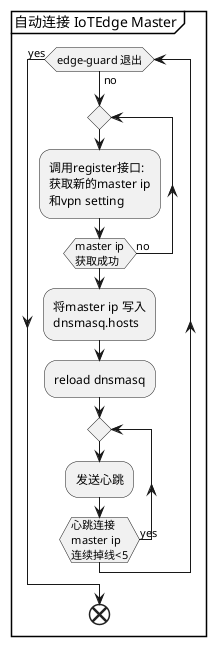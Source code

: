 ' http://plantuml.com/activity-diagram-beta


@startuml master
!startsub BASIC

partition "自动连接 IoTEdge Master" {
  while (edge-guard 退出) is (no)
    repeat
    :调用register接口:
    获取新的master ip
    和vpn setting;
    repeat while (master ip\n获取成功) is (no)

    :将master ip 写入\ndnsmasq.hosts;
    :reload dnsmasq;
    
    repeat
    :发送心跳;
    repeat while (心跳连接\nmaster ip\n连续掉线<5) is (yes)

    
  endwhile (yes)
  end
}

!endsub
@enduml